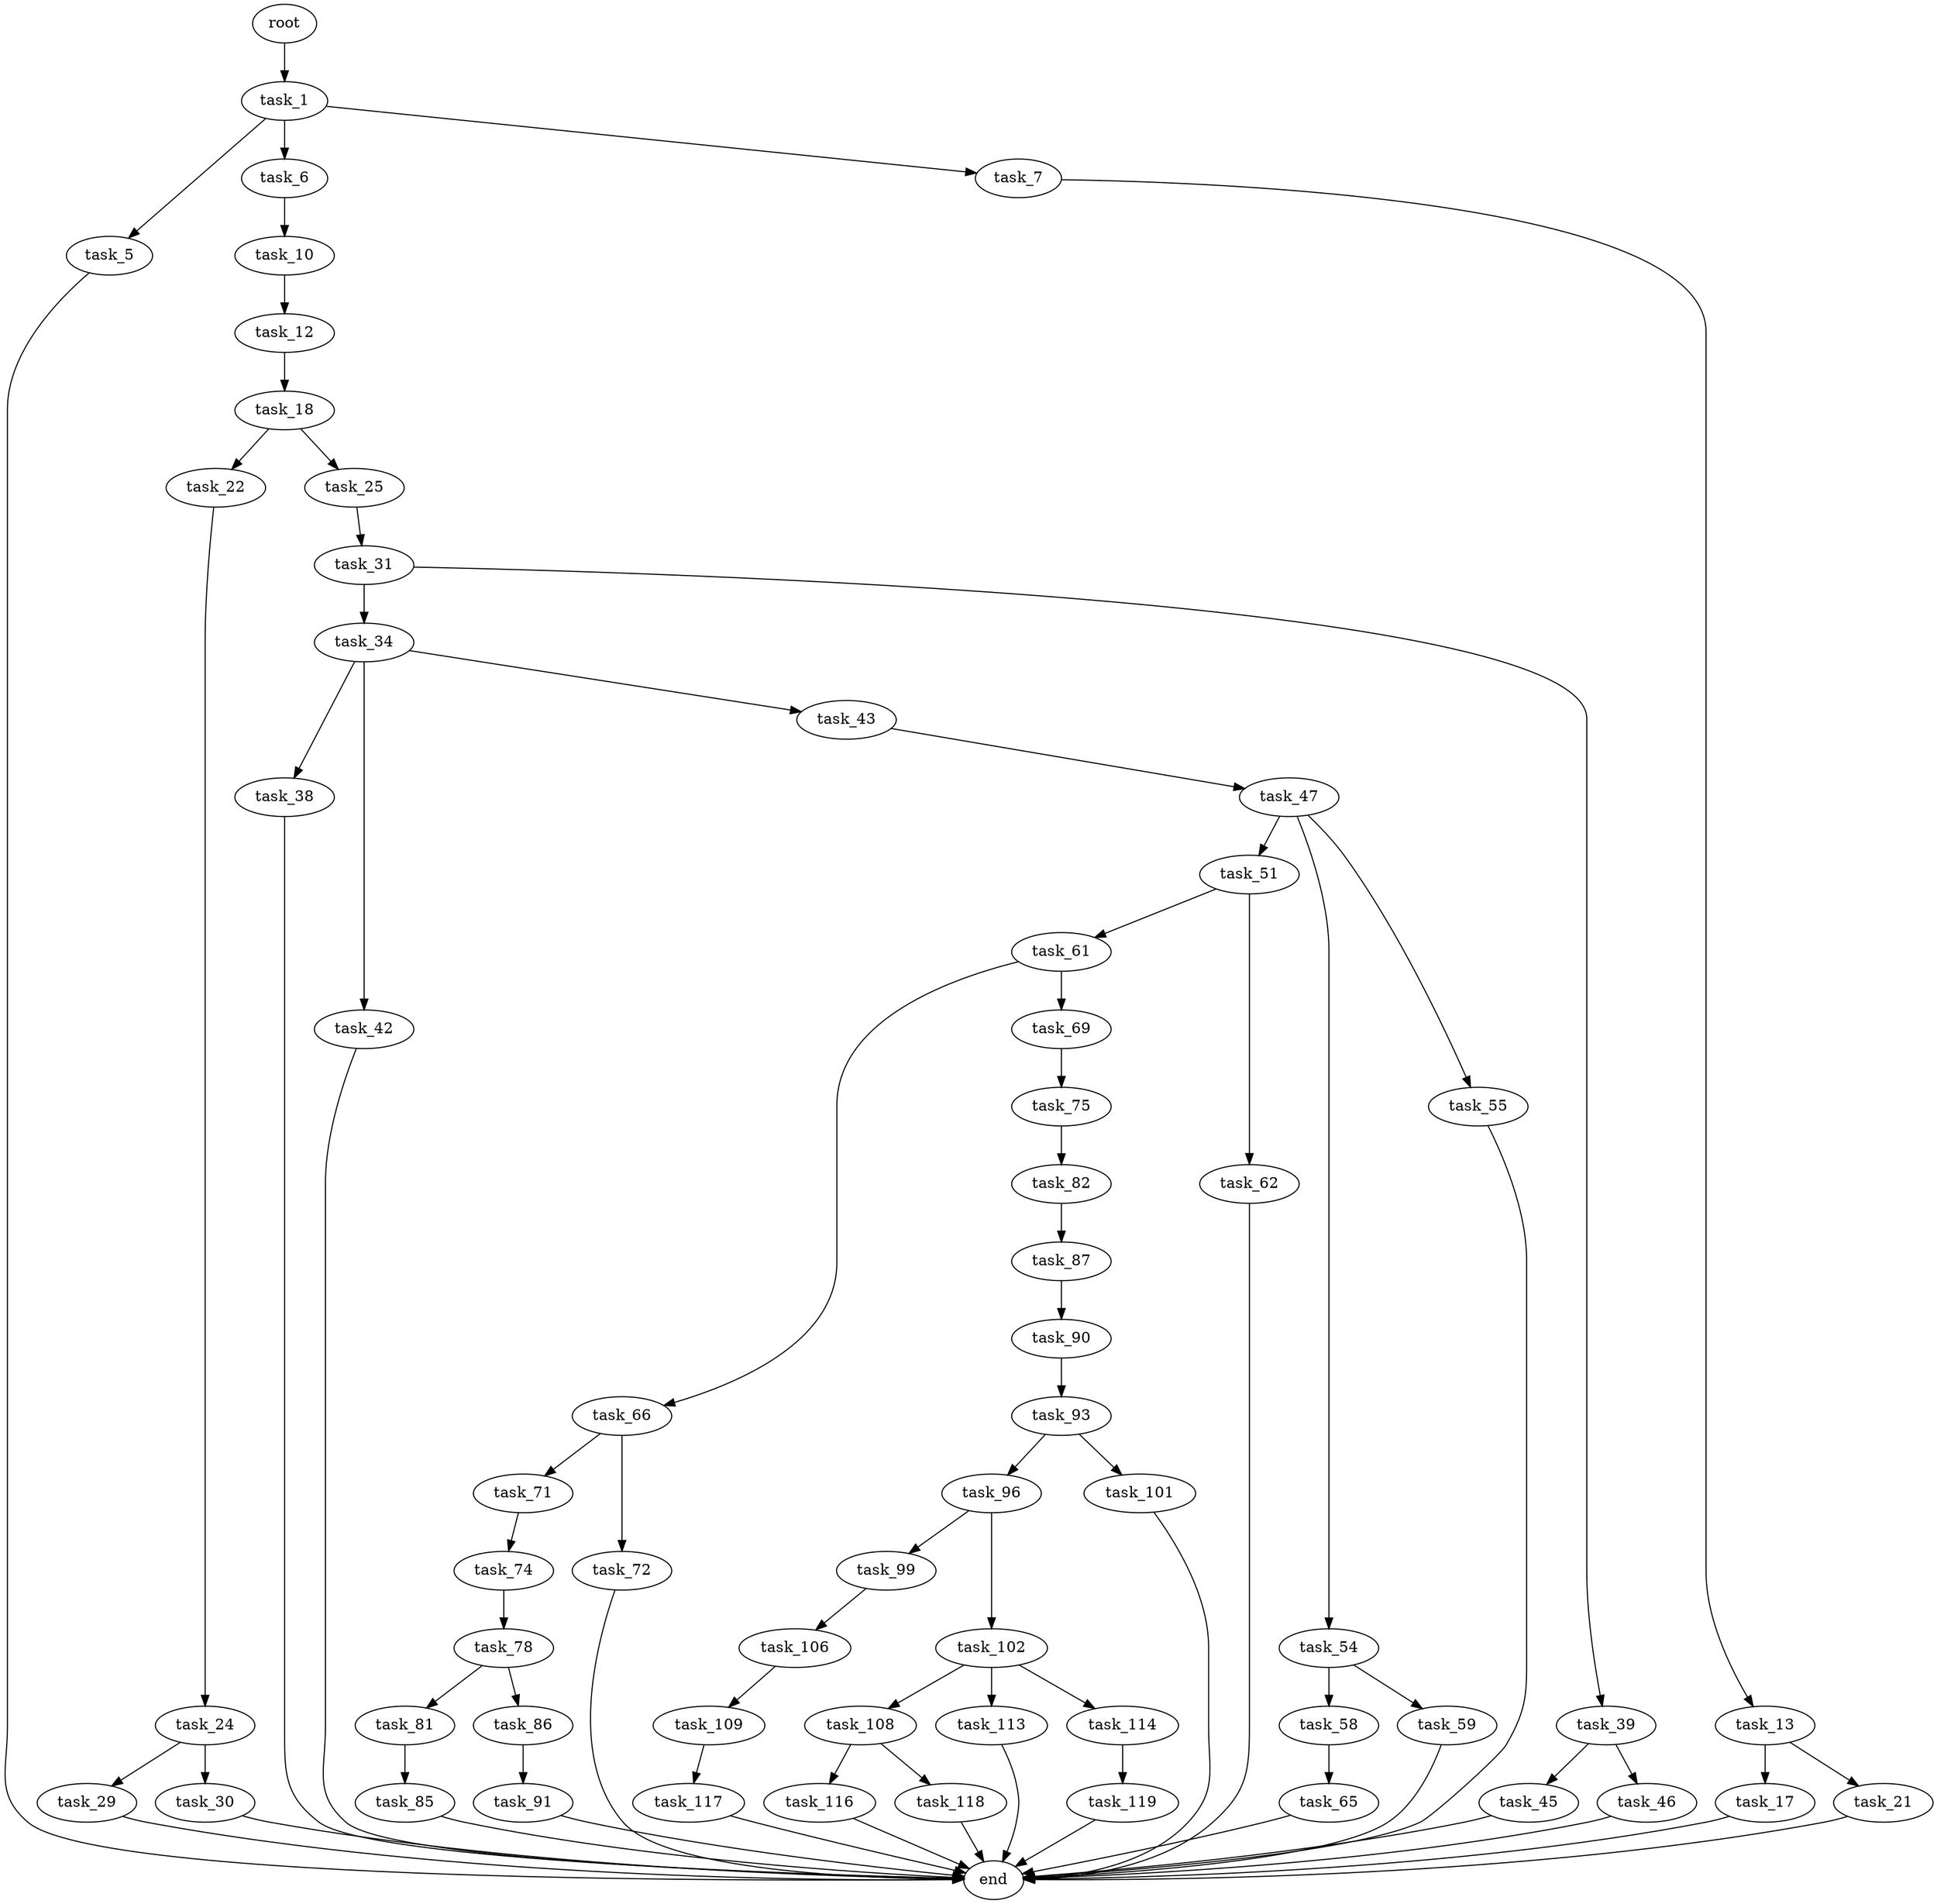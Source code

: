 digraph G {
  root [size="0.000000"];
  task_1 [size="1473213338.000000"];
  task_5 [size="13131018235.000000"];
  task_6 [size="134217728000.000000"];
  task_7 [size="57597171731.000000"];
  end [size="0.000000"];
  task_10 [size="7813556572.000000"];
  task_13 [size="322238546858.000000"];
  task_12 [size="112379531381.000000"];
  task_18 [size="28991029248.000000"];
  task_17 [size="8589934592.000000"];
  task_21 [size="18280093524.000000"];
  task_22 [size="1708353087.000000"];
  task_25 [size="96108170388.000000"];
  task_24 [size="68719476736.000000"];
  task_29 [size="134217728000.000000"];
  task_30 [size="7541062272.000000"];
  task_31 [size="8114645407.000000"];
  task_34 [size="917270105743.000000"];
  task_39 [size="68719476736.000000"];
  task_38 [size="409901292014.000000"];
  task_42 [size="28991029248.000000"];
  task_43 [size="701321224344.000000"];
  task_45 [size="329365461157.000000"];
  task_46 [size="13484187145.000000"];
  task_47 [size="578204226.000000"];
  task_51 [size="6060969248.000000"];
  task_54 [size="134217728000.000000"];
  task_55 [size="2818021053.000000"];
  task_61 [size="180423102408.000000"];
  task_62 [size="28991029248.000000"];
  task_58 [size="419831702227.000000"];
  task_59 [size="134217728000.000000"];
  task_65 [size="84623023992.000000"];
  task_66 [size="279189271060.000000"];
  task_69 [size="80805851363.000000"];
  task_71 [size="134217728000.000000"];
  task_72 [size="743861227.000000"];
  task_75 [size="23073612340.000000"];
  task_74 [size="28991029248.000000"];
  task_78 [size="2410130090.000000"];
  task_82 [size="333224228614.000000"];
  task_81 [size="368293445632.000000"];
  task_86 [size="231928233984.000000"];
  task_85 [size="549755813888.000000"];
  task_87 [size="42686513658.000000"];
  task_91 [size="481365614938.000000"];
  task_90 [size="368293445632.000000"];
  task_93 [size="9591010705.000000"];
  task_96 [size="782757789696.000000"];
  task_101 [size="31221400165.000000"];
  task_99 [size="33126515496.000000"];
  task_102 [size="368293445632.000000"];
  task_106 [size="11027970845.000000"];
  task_108 [size="4774844552.000000"];
  task_113 [size="8589934592.000000"];
  task_114 [size="18067665018.000000"];
  task_109 [size="231928233984.000000"];
  task_116 [size="28991029248.000000"];
  task_118 [size="1073741824000.000000"];
  task_117 [size="571013191315.000000"];
  task_119 [size="124358041323.000000"];

  root -> task_1 [size="1.000000"];
  task_1 -> task_5 [size="75497472.000000"];
  task_1 -> task_6 [size="75497472.000000"];
  task_1 -> task_7 [size="75497472.000000"];
  task_5 -> end [size="1.000000"];
  task_6 -> task_10 [size="209715200.000000"];
  task_7 -> task_13 [size="75497472.000000"];
  task_10 -> task_12 [size="209715200.000000"];
  task_13 -> task_17 [size="209715200.000000"];
  task_13 -> task_21 [size="209715200.000000"];
  task_12 -> task_18 [size="209715200.000000"];
  task_18 -> task_22 [size="75497472.000000"];
  task_18 -> task_25 [size="75497472.000000"];
  task_17 -> end [size="1.000000"];
  task_21 -> end [size="1.000000"];
  task_22 -> task_24 [size="75497472.000000"];
  task_25 -> task_31 [size="75497472.000000"];
  task_24 -> task_29 [size="134217728.000000"];
  task_24 -> task_30 [size="134217728.000000"];
  task_29 -> end [size="1.000000"];
  task_30 -> end [size="1.000000"];
  task_31 -> task_34 [size="134217728.000000"];
  task_31 -> task_39 [size="134217728.000000"];
  task_34 -> task_38 [size="679477248.000000"];
  task_34 -> task_42 [size="679477248.000000"];
  task_34 -> task_43 [size="679477248.000000"];
  task_39 -> task_45 [size="134217728.000000"];
  task_39 -> task_46 [size="134217728.000000"];
  task_38 -> end [size="1.000000"];
  task_42 -> end [size="1.000000"];
  task_43 -> task_47 [size="536870912.000000"];
  task_45 -> end [size="1.000000"];
  task_46 -> end [size="1.000000"];
  task_47 -> task_51 [size="33554432.000000"];
  task_47 -> task_54 [size="33554432.000000"];
  task_47 -> task_55 [size="33554432.000000"];
  task_51 -> task_61 [size="134217728.000000"];
  task_51 -> task_62 [size="134217728.000000"];
  task_54 -> task_58 [size="209715200.000000"];
  task_54 -> task_59 [size="209715200.000000"];
  task_55 -> end [size="1.000000"];
  task_61 -> task_66 [size="134217728.000000"];
  task_61 -> task_69 [size="134217728.000000"];
  task_62 -> end [size="1.000000"];
  task_58 -> task_65 [size="411041792.000000"];
  task_59 -> end [size="1.000000"];
  task_65 -> end [size="1.000000"];
  task_66 -> task_71 [size="411041792.000000"];
  task_66 -> task_72 [size="411041792.000000"];
  task_69 -> task_75 [size="75497472.000000"];
  task_71 -> task_74 [size="209715200.000000"];
  task_72 -> end [size="1.000000"];
  task_75 -> task_82 [size="411041792.000000"];
  task_74 -> task_78 [size="75497472.000000"];
  task_78 -> task_81 [size="134217728.000000"];
  task_78 -> task_86 [size="134217728.000000"];
  task_82 -> task_87 [size="679477248.000000"];
  task_81 -> task_85 [size="411041792.000000"];
  task_86 -> task_91 [size="301989888.000000"];
  task_85 -> end [size="1.000000"];
  task_87 -> task_90 [size="679477248.000000"];
  task_91 -> end [size="1.000000"];
  task_90 -> task_93 [size="411041792.000000"];
  task_93 -> task_96 [size="301989888.000000"];
  task_93 -> task_101 [size="301989888.000000"];
  task_96 -> task_99 [size="679477248.000000"];
  task_96 -> task_102 [size="679477248.000000"];
  task_101 -> end [size="1.000000"];
  task_99 -> task_106 [size="536870912.000000"];
  task_102 -> task_108 [size="411041792.000000"];
  task_102 -> task_113 [size="411041792.000000"];
  task_102 -> task_114 [size="411041792.000000"];
  task_106 -> task_109 [size="209715200.000000"];
  task_108 -> task_116 [size="209715200.000000"];
  task_108 -> task_118 [size="209715200.000000"];
  task_113 -> end [size="1.000000"];
  task_114 -> task_119 [size="536870912.000000"];
  task_109 -> task_117 [size="301989888.000000"];
  task_116 -> end [size="1.000000"];
  task_118 -> end [size="1.000000"];
  task_117 -> end [size="1.000000"];
  task_119 -> end [size="1.000000"];
}
